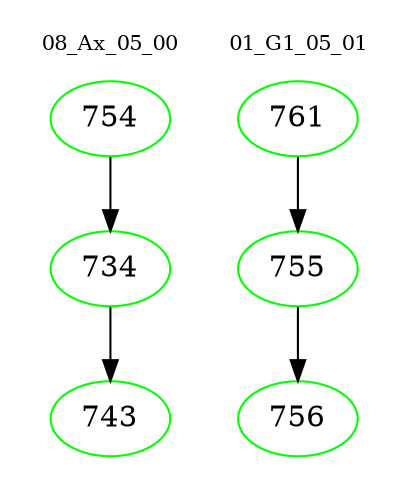 digraph{
subgraph cluster_0 {
color = white
label = "08_Ax_05_00";
fontsize=10;
T0_754 [label="754", color="green"]
T0_754 -> T0_734 [color="black"]
T0_734 [label="734", color="green"]
T0_734 -> T0_743 [color="black"]
T0_743 [label="743", color="green"]
}
subgraph cluster_1 {
color = white
label = "01_G1_05_01";
fontsize=10;
T1_761 [label="761", color="green"]
T1_761 -> T1_755 [color="black"]
T1_755 [label="755", color="green"]
T1_755 -> T1_756 [color="black"]
T1_756 [label="756", color="green"]
}
}
